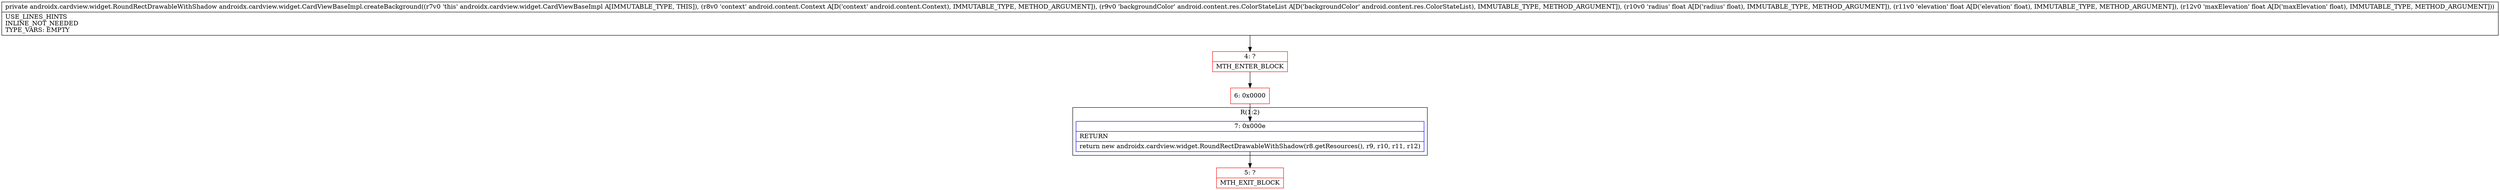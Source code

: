 digraph "CFG forandroidx.cardview.widget.CardViewBaseImpl.createBackground(Landroid\/content\/Context;Landroid\/content\/res\/ColorStateList;FFF)Landroidx\/cardview\/widget\/RoundRectDrawableWithShadow;" {
subgraph cluster_Region_1401393986 {
label = "R(1:2)";
node [shape=record,color=blue];
Node_7 [shape=record,label="{7\:\ 0x000e|RETURN\l|return new androidx.cardview.widget.RoundRectDrawableWithShadow(r8.getResources(), r9, r10, r11, r12)\l}"];
}
Node_4 [shape=record,color=red,label="{4\:\ ?|MTH_ENTER_BLOCK\l}"];
Node_6 [shape=record,color=red,label="{6\:\ 0x0000}"];
Node_5 [shape=record,color=red,label="{5\:\ ?|MTH_EXIT_BLOCK\l}"];
MethodNode[shape=record,label="{private androidx.cardview.widget.RoundRectDrawableWithShadow androidx.cardview.widget.CardViewBaseImpl.createBackground((r7v0 'this' androidx.cardview.widget.CardViewBaseImpl A[IMMUTABLE_TYPE, THIS]), (r8v0 'context' android.content.Context A[D('context' android.content.Context), IMMUTABLE_TYPE, METHOD_ARGUMENT]), (r9v0 'backgroundColor' android.content.res.ColorStateList A[D('backgroundColor' android.content.res.ColorStateList), IMMUTABLE_TYPE, METHOD_ARGUMENT]), (r10v0 'radius' float A[D('radius' float), IMMUTABLE_TYPE, METHOD_ARGUMENT]), (r11v0 'elevation' float A[D('elevation' float), IMMUTABLE_TYPE, METHOD_ARGUMENT]), (r12v0 'maxElevation' float A[D('maxElevation' float), IMMUTABLE_TYPE, METHOD_ARGUMENT]))  | USE_LINES_HINTS\lINLINE_NOT_NEEDED\lTYPE_VARS: EMPTY\l}"];
MethodNode -> Node_4;Node_7 -> Node_5;
Node_4 -> Node_6;
Node_6 -> Node_7;
}

